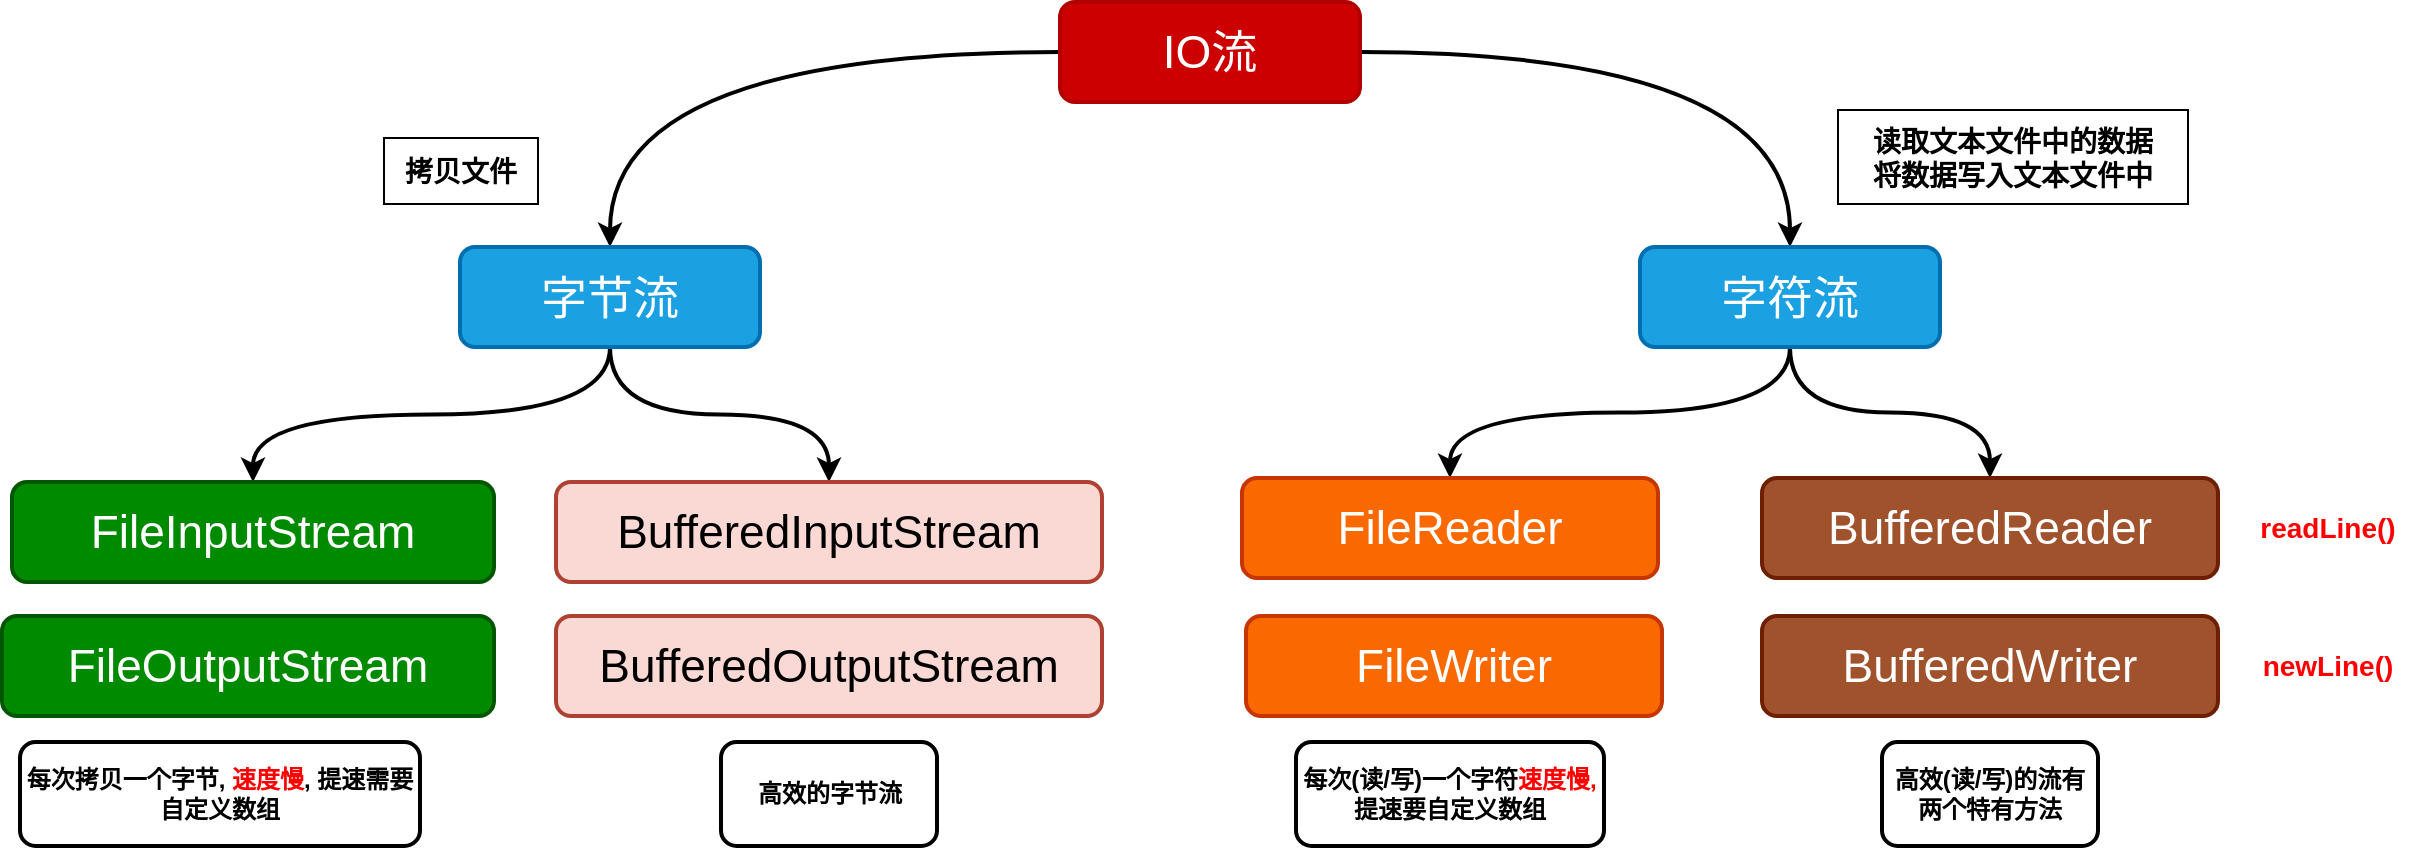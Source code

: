 <mxfile version="13.9.9" type="device"><diagram id="2GGol6xe818DFMdHVkJY" name="第 1 页"><mxGraphModel dx="1697" dy="751" grid="0" gridSize="10" guides="1" tooltips="1" connect="1" arrows="1" fold="1" page="0" pageScale="1" pageWidth="1200" pageHeight="1920" math="0" shadow="0"><root><mxCell id="0"/><mxCell id="1" parent="0"/><mxCell id="Jb2xIHP_T2XXy-NFmXbd-4" style="edgeStyle=orthogonalEdgeStyle;rounded=0;orthogonalLoop=1;jettySize=auto;html=1;exitX=0;exitY=0.5;exitDx=0;exitDy=0;entryX=0.5;entryY=0;entryDx=0;entryDy=0;curved=1;strokeWidth=2;" parent="1" source="Jb2xIHP_T2XXy-NFmXbd-1" target="Jb2xIHP_T2XXy-NFmXbd-2" edge="1"><mxGeometry relative="1" as="geometry"/></mxCell><mxCell id="Jb2xIHP_T2XXy-NFmXbd-5" style="edgeStyle=orthogonalEdgeStyle;rounded=0;orthogonalLoop=1;jettySize=auto;html=1;exitX=1;exitY=0.5;exitDx=0;exitDy=0;entryX=0.5;entryY=0;entryDx=0;entryDy=0;curved=1;strokeWidth=2;" parent="1" source="Jb2xIHP_T2XXy-NFmXbd-1" target="Jb2xIHP_T2XXy-NFmXbd-3" edge="1"><mxGeometry relative="1" as="geometry"/></mxCell><mxCell id="Jb2xIHP_T2XXy-NFmXbd-1" value="&lt;font style=&quot;font-size: 23px&quot;&gt;IO流&lt;/font&gt;" style="rounded=1;whiteSpace=wrap;html=1;strokeWidth=2;strokeColor=#B20000;fontColor=#ffffff;fillColor=#CC0000;" parent="1" vertex="1"><mxGeometry x="500" y="160" width="150" height="50" as="geometry"/></mxCell><mxCell id="Jb2xIHP_T2XXy-NFmXbd-10" style="edgeStyle=orthogonalEdgeStyle;curved=1;rounded=0;orthogonalLoop=1;jettySize=auto;html=1;exitX=0.5;exitY=1;exitDx=0;exitDy=0;entryX=0.5;entryY=0;entryDx=0;entryDy=0;strokeWidth=2;" parent="1" source="Jb2xIHP_T2XXy-NFmXbd-2" target="Jb2xIHP_T2XXy-NFmXbd-8" edge="1"><mxGeometry relative="1" as="geometry"/></mxCell><mxCell id="Jb2xIHP_T2XXy-NFmXbd-11" style="edgeStyle=orthogonalEdgeStyle;curved=1;rounded=0;orthogonalLoop=1;jettySize=auto;html=1;exitX=0.5;exitY=1;exitDx=0;exitDy=0;entryX=0.5;entryY=0;entryDx=0;entryDy=0;strokeWidth=2;" parent="1" source="Jb2xIHP_T2XXy-NFmXbd-2" target="Jb2xIHP_T2XXy-NFmXbd-9" edge="1"><mxGeometry relative="1" as="geometry"/></mxCell><UserObject label="&lt;span style=&quot;font-size: 23px&quot;&gt;字节流&lt;/span&gt;" id="Jb2xIHP_T2XXy-NFmXbd-2"><mxCell style="rounded=1;whiteSpace=wrap;html=1;strokeWidth=2;fillColor=#1ba1e2;strokeColor=#006EAF;fontColor=#ffffff;" parent="1" vertex="1"><mxGeometry x="200" y="282.5" width="150" height="50" as="geometry"/></mxCell></UserObject><mxCell id="Jb2xIHP_T2XXy-NFmXbd-23" style="edgeStyle=orthogonalEdgeStyle;curved=1;rounded=0;orthogonalLoop=1;jettySize=auto;html=1;exitX=0.5;exitY=1;exitDx=0;exitDy=0;strokeWidth=2;" parent="1" source="Jb2xIHP_T2XXy-NFmXbd-3" target="Jb2xIHP_T2XXy-NFmXbd-21" edge="1"><mxGeometry relative="1" as="geometry"/></mxCell><mxCell id="Jb2xIHP_T2XXy-NFmXbd-24" style="edgeStyle=orthogonalEdgeStyle;curved=1;rounded=0;orthogonalLoop=1;jettySize=auto;html=1;exitX=0.5;exitY=1;exitDx=0;exitDy=0;entryX=0.5;entryY=0;entryDx=0;entryDy=0;strokeWidth=2;" parent="1" source="Jb2xIHP_T2XXy-NFmXbd-3" target="Jb2xIHP_T2XXy-NFmXbd-22" edge="1"><mxGeometry relative="1" as="geometry"/></mxCell><mxCell id="Jb2xIHP_T2XXy-NFmXbd-3" value="&lt;font style=&quot;font-size: 23px&quot;&gt;字符流&lt;/font&gt;" style="rounded=1;whiteSpace=wrap;html=1;strokeWidth=2;fillColor=#1ba1e2;strokeColor=#006EAF;fontColor=#ffffff;" parent="1" vertex="1"><mxGeometry x="790" y="282.5" width="150" height="50" as="geometry"/></mxCell><mxCell id="Jb2xIHP_T2XXy-NFmXbd-8" value="&lt;font style=&quot;font-size: 23px&quot;&gt;FileInputStream&lt;/font&gt;" style="rounded=1;whiteSpace=wrap;html=1;strokeWidth=2;fillColor=#008a00;strokeColor=#005700;fontColor=#ffffff;" parent="1" vertex="1"><mxGeometry x="-24" y="400" width="241" height="50" as="geometry"/></mxCell><mxCell id="Jb2xIHP_T2XXy-NFmXbd-9" value="&lt;font style=&quot;font-size: 23px&quot;&gt;BufferedInputStream&lt;/font&gt;" style="rounded=1;whiteSpace=wrap;html=1;strokeWidth=2;fillColor=#fad9d5;strokeColor=#ae4132;" parent="1" vertex="1"><mxGeometry x="248" y="400" width="273" height="50" as="geometry"/></mxCell><mxCell id="Jb2xIHP_T2XXy-NFmXbd-12" value="&lt;font style=&quot;font-size: 23px&quot;&gt;FileOutputStream&lt;/font&gt;" style="rounded=1;whiteSpace=wrap;html=1;strokeWidth=2;fillColor=#008a00;strokeColor=#005700;fontColor=#ffffff;" parent="1" vertex="1"><mxGeometry x="-29" y="467" width="246" height="50" as="geometry"/></mxCell><mxCell id="Jb2xIHP_T2XXy-NFmXbd-21" value="&lt;span style=&quot;font-size: 23px&quot;&gt;FileReader&lt;/span&gt;" style="rounded=1;whiteSpace=wrap;html=1;strokeWidth=2;fillColor=#fa6800;strokeColor=#C73500;fontColor=#ffffff;" parent="1" vertex="1"><mxGeometry x="591" y="398" width="208" height="50" as="geometry"/></mxCell><mxCell id="Jb2xIHP_T2XXy-NFmXbd-22" value="&lt;font style=&quot;font-size: 23px&quot;&gt;BufferedReader&lt;/font&gt;" style="rounded=1;whiteSpace=wrap;html=1;strokeWidth=2;fillColor=#a0522d;strokeColor=#6D1F00;fontColor=#ffffff;" parent="1" vertex="1"><mxGeometry x="851" y="398" width="228" height="50" as="geometry"/></mxCell><mxCell id="cWeHFejfog2RBAb_NP5J-3" value="&lt;font style=&quot;font-size: 23px&quot;&gt;BufferedOutputStream&lt;/font&gt;" style="rounded=1;whiteSpace=wrap;html=1;strokeWidth=2;fillColor=#fad9d5;strokeColor=#ae4132;" vertex="1" parent="1"><mxGeometry x="248" y="467" width="273" height="50" as="geometry"/></mxCell><mxCell id="cWeHFejfog2RBAb_NP5J-4" value="&lt;span style=&quot;font-size: 23px&quot;&gt;FileWriter&lt;/span&gt;" style="rounded=1;whiteSpace=wrap;html=1;strokeWidth=2;fillColor=#fa6800;strokeColor=#C73500;fontColor=#ffffff;" vertex="1" parent="1"><mxGeometry x="593" y="467" width="208" height="50" as="geometry"/></mxCell><mxCell id="cWeHFejfog2RBAb_NP5J-5" value="&lt;font style=&quot;font-size: 23px&quot;&gt;BufferedWriter&lt;/font&gt;" style="rounded=1;whiteSpace=wrap;html=1;strokeWidth=2;fillColor=#a0522d;strokeColor=#6D1F00;fontColor=#ffffff;" vertex="1" parent="1"><mxGeometry x="851" y="467" width="228" height="50" as="geometry"/></mxCell><UserObject label="&lt;b&gt;&lt;font style=&quot;font-size: 14px&quot;&gt;拷贝文件&lt;/font&gt;&lt;/b&gt;" id="cWeHFejfog2RBAb_NP5J-7"><mxCell style="rounded=0;whiteSpace=wrap;html=1;strokeWidth=1;" vertex="1" parent="1"><mxGeometry x="162" y="228" width="77" height="33" as="geometry"/></mxCell></UserObject><UserObject label="&lt;b&gt;&lt;font style=&quot;font-size: 14px&quot;&gt;读取文本文件中的数据&lt;br&gt;将数据写入文本文件中&lt;/font&gt;&lt;br&gt;&lt;/b&gt;" id="cWeHFejfog2RBAb_NP5J-8"><mxCell style="rounded=0;whiteSpace=wrap;html=1;strokeWidth=1;" vertex="1" parent="1"><mxGeometry x="889" y="214" width="175" height="47" as="geometry"/></mxCell></UserObject><UserObject label="&lt;b&gt;每次拷贝一个字节, &lt;font color=&quot;#ff0000&quot;&gt;速度慢&lt;/font&gt;, 提速需要自定义数组&lt;br&gt;&lt;/b&gt;" id="cWeHFejfog2RBAb_NP5J-9"><mxCell style="rounded=1;whiteSpace=wrap;html=1;strokeWidth=2;" vertex="1" parent="1"><mxGeometry x="-20" y="530" width="200" height="52" as="geometry"/></mxCell></UserObject><UserObject label="&lt;b&gt;高效的字节流&lt;br&gt;&lt;/b&gt;" id="cWeHFejfog2RBAb_NP5J-10"><mxCell style="rounded=1;whiteSpace=wrap;html=1;strokeWidth=2;" vertex="1" parent="1"><mxGeometry x="330.5" y="530" width="108" height="52" as="geometry"/></mxCell></UserObject><UserObject label="&lt;b&gt;每次(读/写)一个字符&lt;font color=&quot;#ff0000&quot;&gt;速度慢,&lt;/font&gt; 提速要自定义数组&lt;br&gt;&lt;/b&gt;" id="cWeHFejfog2RBAb_NP5J-11"><mxCell style="rounded=1;whiteSpace=wrap;html=1;strokeWidth=2;" vertex="1" parent="1"><mxGeometry x="618" y="530" width="154" height="52" as="geometry"/></mxCell></UserObject><UserObject label="&lt;b&gt;高效(读/写)的流有两个特有方法&lt;br&gt;&lt;/b&gt;" id="cWeHFejfog2RBAb_NP5J-12"><mxCell style="rounded=1;whiteSpace=wrap;html=1;strokeWidth=2;" vertex="1" parent="1"><mxGeometry x="911" y="530" width="108" height="52" as="geometry"/></mxCell></UserObject><mxCell id="cWeHFejfog2RBAb_NP5J-13" value="&lt;b&gt;&lt;font style=&quot;font-size: 14px&quot; color=&quot;#ff0000&quot;&gt;readLine()&lt;/font&gt;&lt;/b&gt;" style="text;html=1;strokeColor=none;fillColor=none;align=center;verticalAlign=middle;whiteSpace=wrap;rounded=0;" vertex="1" parent="1"><mxGeometry x="1092" y="413" width="84" height="20" as="geometry"/></mxCell><mxCell id="cWeHFejfog2RBAb_NP5J-14" value="&lt;b&gt;&lt;font style=&quot;font-size: 14px&quot; color=&quot;#ff0000&quot;&gt;newLine()&lt;/font&gt;&lt;/b&gt;" style="text;html=1;strokeColor=none;fillColor=none;align=center;verticalAlign=middle;whiteSpace=wrap;rounded=0;" vertex="1" parent="1"><mxGeometry x="1092" y="482" width="84" height="20" as="geometry"/></mxCell></root></mxGraphModel></diagram></mxfile>